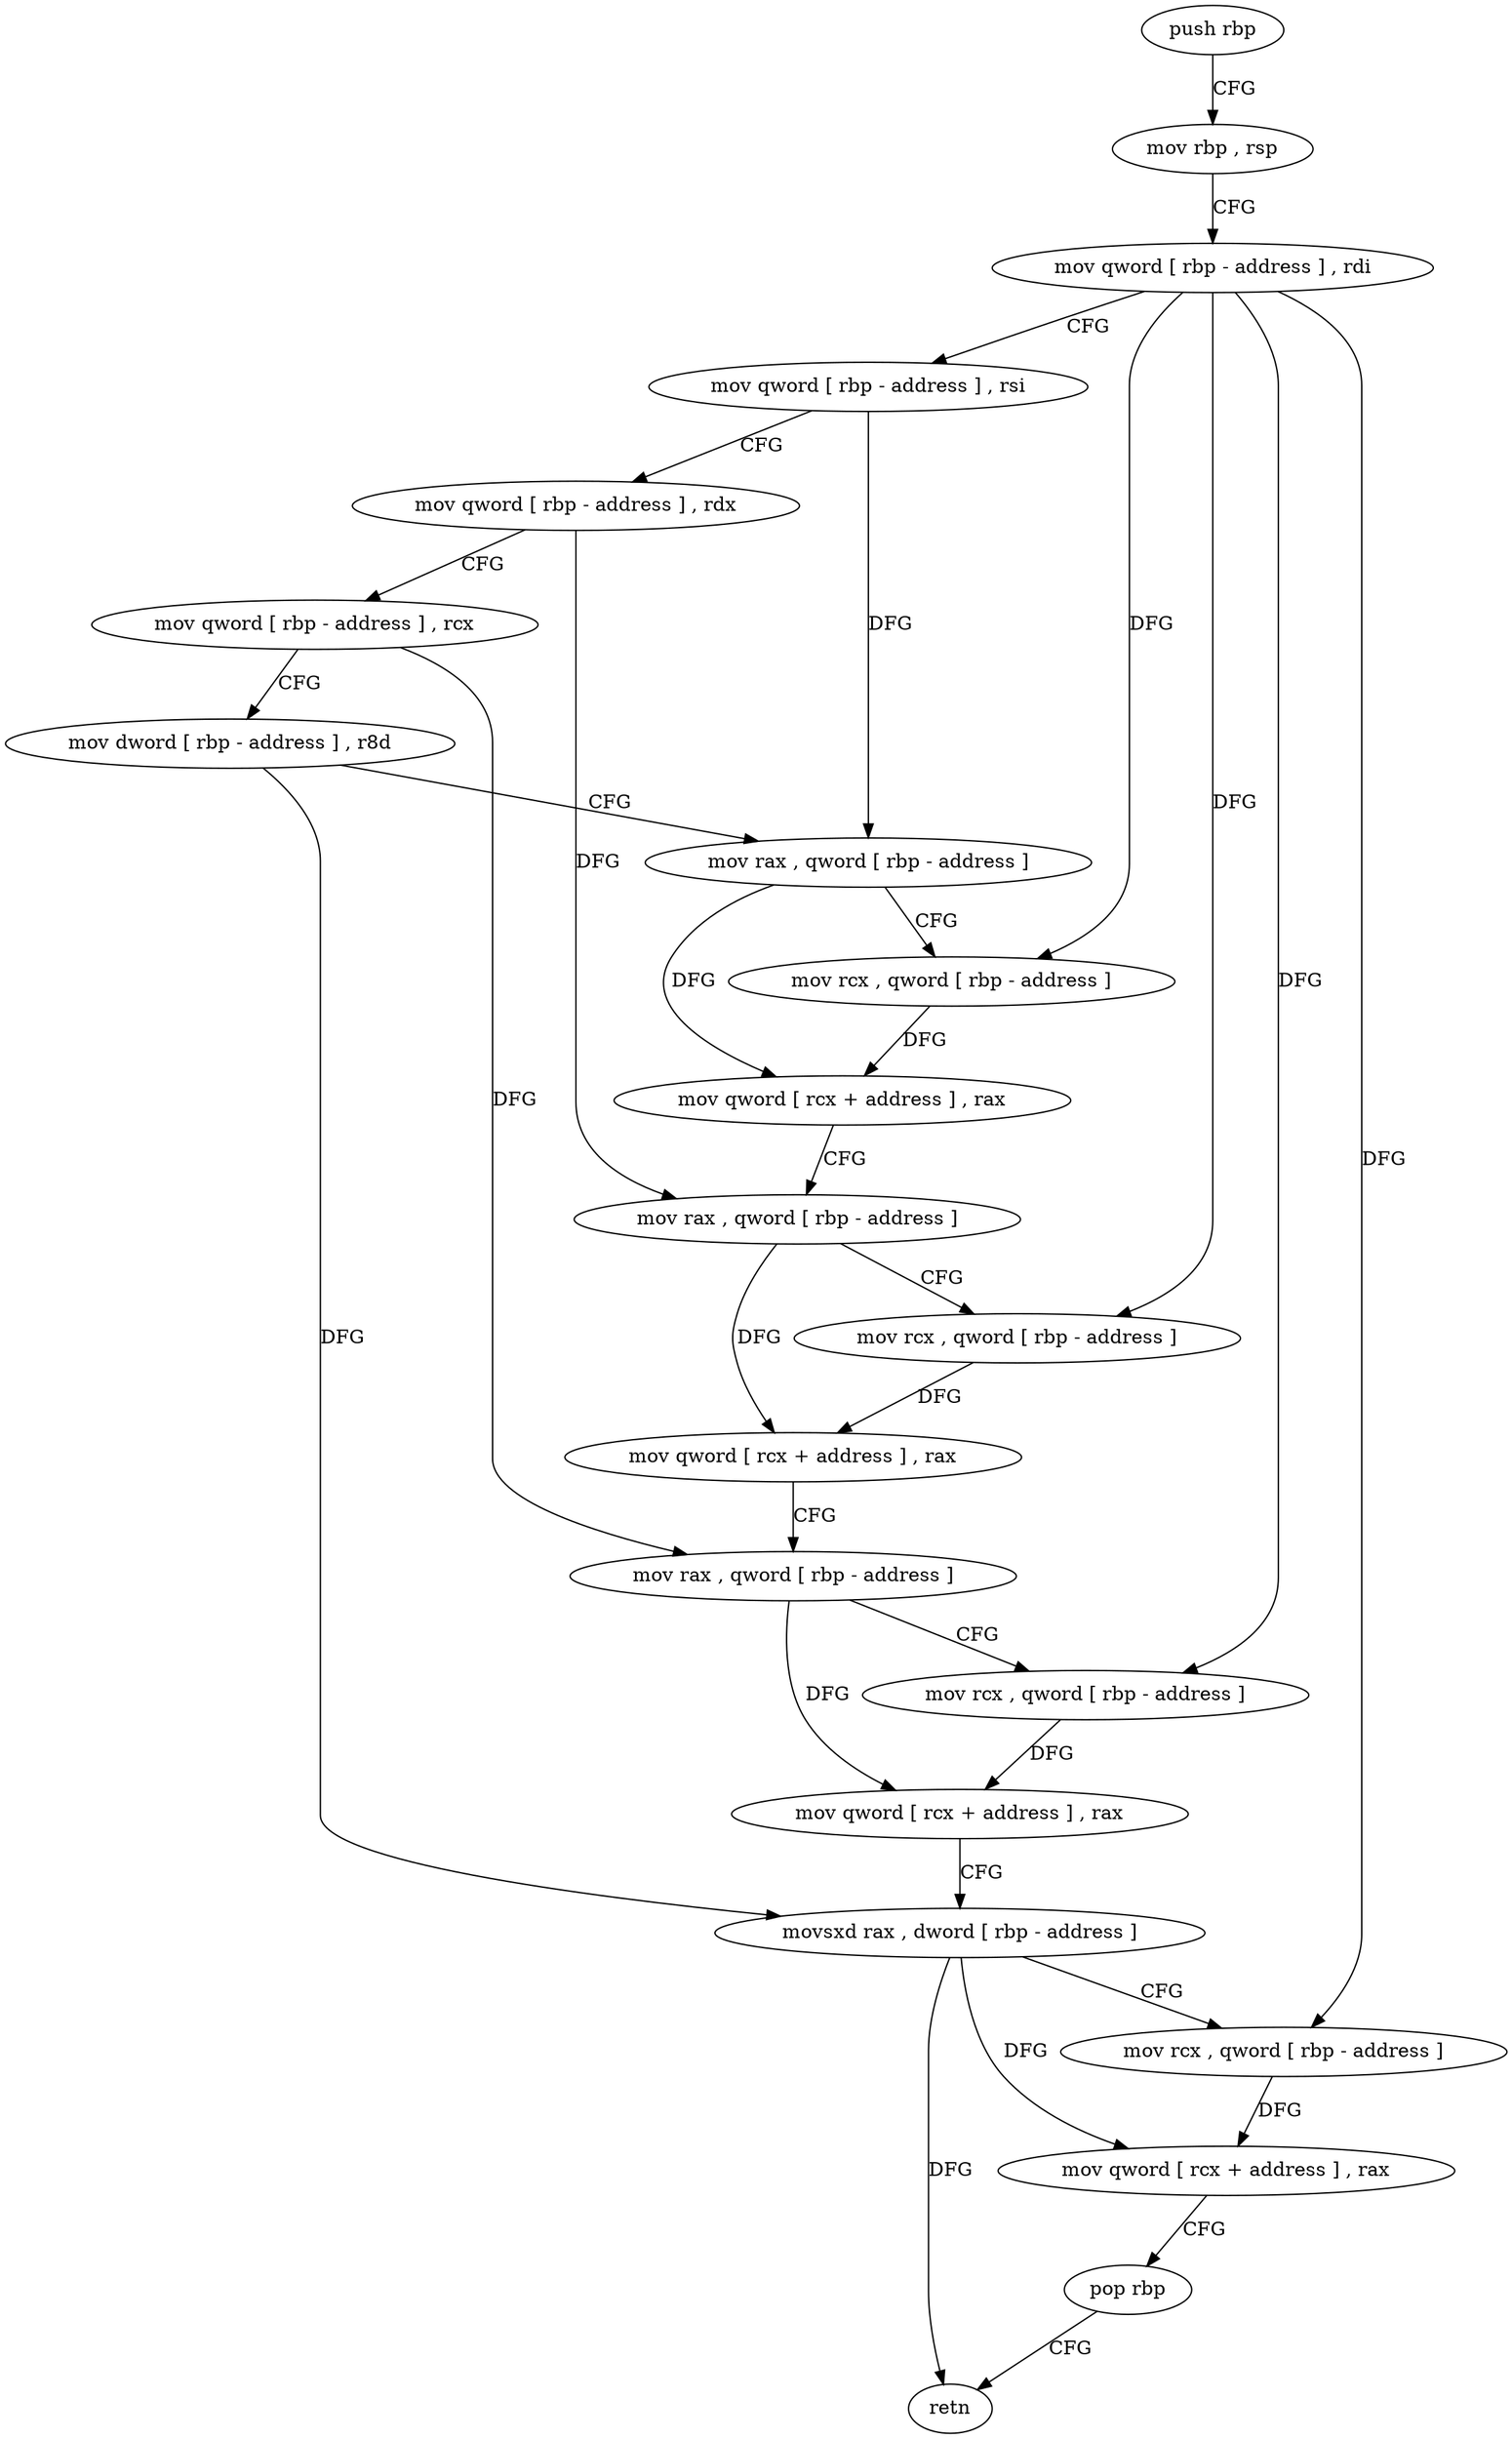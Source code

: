 digraph "func" {
"4396592" [label = "push rbp" ]
"4396593" [label = "mov rbp , rsp" ]
"4396596" [label = "mov qword [ rbp - address ] , rdi" ]
"4396600" [label = "mov qword [ rbp - address ] , rsi" ]
"4396604" [label = "mov qword [ rbp - address ] , rdx" ]
"4396608" [label = "mov qword [ rbp - address ] , rcx" ]
"4396612" [label = "mov dword [ rbp - address ] , r8d" ]
"4396616" [label = "mov rax , qword [ rbp - address ]" ]
"4396620" [label = "mov rcx , qword [ rbp - address ]" ]
"4396624" [label = "mov qword [ rcx + address ] , rax" ]
"4396628" [label = "mov rax , qword [ rbp - address ]" ]
"4396632" [label = "mov rcx , qword [ rbp - address ]" ]
"4396636" [label = "mov qword [ rcx + address ] , rax" ]
"4396640" [label = "mov rax , qword [ rbp - address ]" ]
"4396644" [label = "mov rcx , qword [ rbp - address ]" ]
"4396648" [label = "mov qword [ rcx + address ] , rax" ]
"4396652" [label = "movsxd rax , dword [ rbp - address ]" ]
"4396656" [label = "mov rcx , qword [ rbp - address ]" ]
"4396660" [label = "mov qword [ rcx + address ] , rax" ]
"4396664" [label = "pop rbp" ]
"4396665" [label = "retn" ]
"4396592" -> "4396593" [ label = "CFG" ]
"4396593" -> "4396596" [ label = "CFG" ]
"4396596" -> "4396600" [ label = "CFG" ]
"4396596" -> "4396620" [ label = "DFG" ]
"4396596" -> "4396632" [ label = "DFG" ]
"4396596" -> "4396644" [ label = "DFG" ]
"4396596" -> "4396656" [ label = "DFG" ]
"4396600" -> "4396604" [ label = "CFG" ]
"4396600" -> "4396616" [ label = "DFG" ]
"4396604" -> "4396608" [ label = "CFG" ]
"4396604" -> "4396628" [ label = "DFG" ]
"4396608" -> "4396612" [ label = "CFG" ]
"4396608" -> "4396640" [ label = "DFG" ]
"4396612" -> "4396616" [ label = "CFG" ]
"4396612" -> "4396652" [ label = "DFG" ]
"4396616" -> "4396620" [ label = "CFG" ]
"4396616" -> "4396624" [ label = "DFG" ]
"4396620" -> "4396624" [ label = "DFG" ]
"4396624" -> "4396628" [ label = "CFG" ]
"4396628" -> "4396632" [ label = "CFG" ]
"4396628" -> "4396636" [ label = "DFG" ]
"4396632" -> "4396636" [ label = "DFG" ]
"4396636" -> "4396640" [ label = "CFG" ]
"4396640" -> "4396644" [ label = "CFG" ]
"4396640" -> "4396648" [ label = "DFG" ]
"4396644" -> "4396648" [ label = "DFG" ]
"4396648" -> "4396652" [ label = "CFG" ]
"4396652" -> "4396656" [ label = "CFG" ]
"4396652" -> "4396660" [ label = "DFG" ]
"4396652" -> "4396665" [ label = "DFG" ]
"4396656" -> "4396660" [ label = "DFG" ]
"4396660" -> "4396664" [ label = "CFG" ]
"4396664" -> "4396665" [ label = "CFG" ]
}
